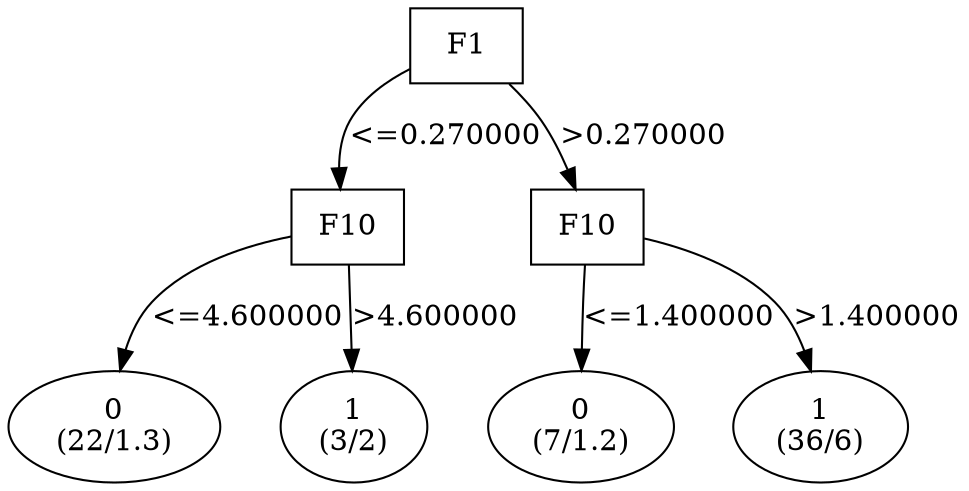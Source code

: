 digraph YaDT {
n0 [ shape=box, label="F1\n"]
n0 -> n1 [label="<=0.270000"]
n1 [ shape=box, label="F10\n"]
n1 -> n2 [label="<=4.600000"]
n2 [ shape=ellipse, label="0\n(22/1.3)"]
n1 -> n3 [label=">4.600000"]
n3 [ shape=ellipse, label="1\n(3/2)"]
n0 -> n5 [label=">0.270000"]
n5 [ shape=box, label="F10\n"]
n5 -> n6 [label="<=1.400000"]
n6 [ shape=ellipse, label="0\n(7/1.2)"]
n5 -> n7 [label=">1.400000"]
n7 [ shape=ellipse, label="1\n(36/6)"]
}
